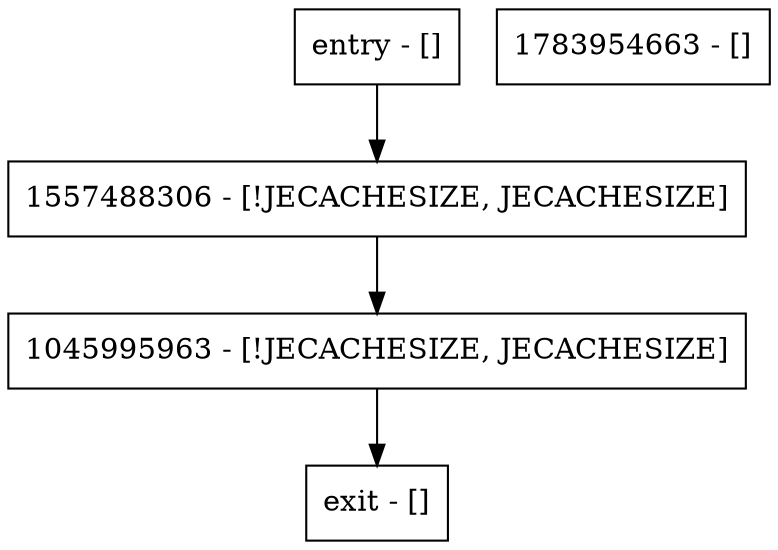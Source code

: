 digraph remove {
node [shape=record];
entry [label="entry - []"];
exit [label="exit - []"];
1557488306 [label="1557488306 - [!JECACHESIZE, JECACHESIZE]"];
1783954663 [label="1783954663 - []"];
1045995963 [label="1045995963 - [!JECACHESIZE, JECACHESIZE]"];
entry;
exit;
entry -> 1557488306;
1557488306 -> 1045995963;
1045995963 -> exit;
}
